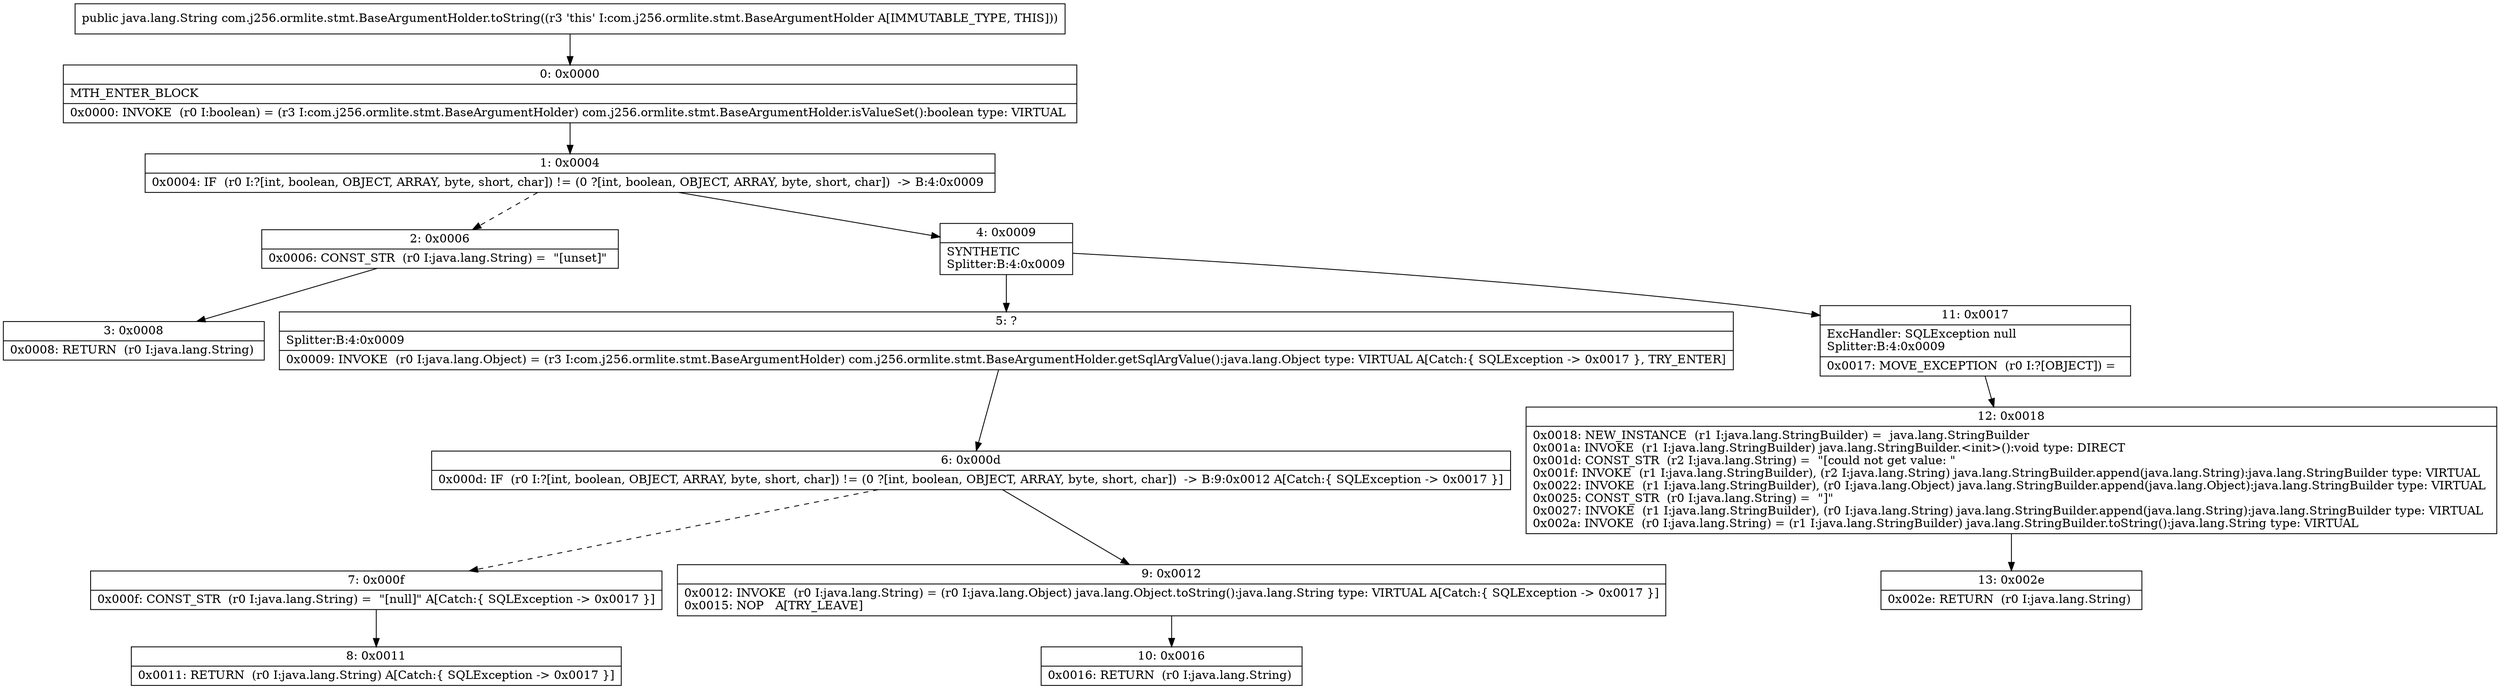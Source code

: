 digraph "CFG forcom.j256.ormlite.stmt.BaseArgumentHolder.toString()Ljava\/lang\/String;" {
Node_0 [shape=record,label="{0\:\ 0x0000|MTH_ENTER_BLOCK\l|0x0000: INVOKE  (r0 I:boolean) = (r3 I:com.j256.ormlite.stmt.BaseArgumentHolder) com.j256.ormlite.stmt.BaseArgumentHolder.isValueSet():boolean type: VIRTUAL \l}"];
Node_1 [shape=record,label="{1\:\ 0x0004|0x0004: IF  (r0 I:?[int, boolean, OBJECT, ARRAY, byte, short, char]) != (0 ?[int, boolean, OBJECT, ARRAY, byte, short, char])  \-\> B:4:0x0009 \l}"];
Node_2 [shape=record,label="{2\:\ 0x0006|0x0006: CONST_STR  (r0 I:java.lang.String) =  \"[unset]\" \l}"];
Node_3 [shape=record,label="{3\:\ 0x0008|0x0008: RETURN  (r0 I:java.lang.String) \l}"];
Node_4 [shape=record,label="{4\:\ 0x0009|SYNTHETIC\lSplitter:B:4:0x0009\l}"];
Node_5 [shape=record,label="{5\:\ ?|Splitter:B:4:0x0009\l|0x0009: INVOKE  (r0 I:java.lang.Object) = (r3 I:com.j256.ormlite.stmt.BaseArgumentHolder) com.j256.ormlite.stmt.BaseArgumentHolder.getSqlArgValue():java.lang.Object type: VIRTUAL A[Catch:\{ SQLException \-\> 0x0017 \}, TRY_ENTER]\l}"];
Node_6 [shape=record,label="{6\:\ 0x000d|0x000d: IF  (r0 I:?[int, boolean, OBJECT, ARRAY, byte, short, char]) != (0 ?[int, boolean, OBJECT, ARRAY, byte, short, char])  \-\> B:9:0x0012 A[Catch:\{ SQLException \-\> 0x0017 \}]\l}"];
Node_7 [shape=record,label="{7\:\ 0x000f|0x000f: CONST_STR  (r0 I:java.lang.String) =  \"[null]\" A[Catch:\{ SQLException \-\> 0x0017 \}]\l}"];
Node_8 [shape=record,label="{8\:\ 0x0011|0x0011: RETURN  (r0 I:java.lang.String) A[Catch:\{ SQLException \-\> 0x0017 \}]\l}"];
Node_9 [shape=record,label="{9\:\ 0x0012|0x0012: INVOKE  (r0 I:java.lang.String) = (r0 I:java.lang.Object) java.lang.Object.toString():java.lang.String type: VIRTUAL A[Catch:\{ SQLException \-\> 0x0017 \}]\l0x0015: NOP   A[TRY_LEAVE]\l}"];
Node_10 [shape=record,label="{10\:\ 0x0016|0x0016: RETURN  (r0 I:java.lang.String) \l}"];
Node_11 [shape=record,label="{11\:\ 0x0017|ExcHandler: SQLException null\lSplitter:B:4:0x0009\l|0x0017: MOVE_EXCEPTION  (r0 I:?[OBJECT]) =  \l}"];
Node_12 [shape=record,label="{12\:\ 0x0018|0x0018: NEW_INSTANCE  (r1 I:java.lang.StringBuilder) =  java.lang.StringBuilder \l0x001a: INVOKE  (r1 I:java.lang.StringBuilder) java.lang.StringBuilder.\<init\>():void type: DIRECT \l0x001d: CONST_STR  (r2 I:java.lang.String) =  \"[could not get value: \" \l0x001f: INVOKE  (r1 I:java.lang.StringBuilder), (r2 I:java.lang.String) java.lang.StringBuilder.append(java.lang.String):java.lang.StringBuilder type: VIRTUAL \l0x0022: INVOKE  (r1 I:java.lang.StringBuilder), (r0 I:java.lang.Object) java.lang.StringBuilder.append(java.lang.Object):java.lang.StringBuilder type: VIRTUAL \l0x0025: CONST_STR  (r0 I:java.lang.String) =  \"]\" \l0x0027: INVOKE  (r1 I:java.lang.StringBuilder), (r0 I:java.lang.String) java.lang.StringBuilder.append(java.lang.String):java.lang.StringBuilder type: VIRTUAL \l0x002a: INVOKE  (r0 I:java.lang.String) = (r1 I:java.lang.StringBuilder) java.lang.StringBuilder.toString():java.lang.String type: VIRTUAL \l}"];
Node_13 [shape=record,label="{13\:\ 0x002e|0x002e: RETURN  (r0 I:java.lang.String) \l}"];
MethodNode[shape=record,label="{public java.lang.String com.j256.ormlite.stmt.BaseArgumentHolder.toString((r3 'this' I:com.j256.ormlite.stmt.BaseArgumentHolder A[IMMUTABLE_TYPE, THIS])) }"];
MethodNode -> Node_0;
Node_0 -> Node_1;
Node_1 -> Node_2[style=dashed];
Node_1 -> Node_4;
Node_2 -> Node_3;
Node_4 -> Node_5;
Node_4 -> Node_11;
Node_5 -> Node_6;
Node_6 -> Node_7[style=dashed];
Node_6 -> Node_9;
Node_7 -> Node_8;
Node_9 -> Node_10;
Node_11 -> Node_12;
Node_12 -> Node_13;
}

